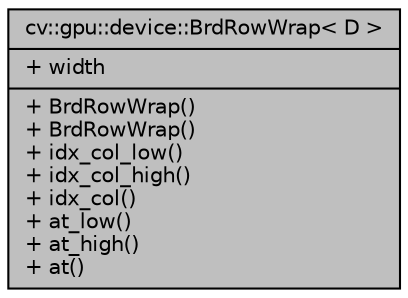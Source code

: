 digraph "cv::gpu::device::BrdRowWrap&lt; D &gt;"
{
 // LATEX_PDF_SIZE
  edge [fontname="Helvetica",fontsize="10",labelfontname="Helvetica",labelfontsize="10"];
  node [fontname="Helvetica",fontsize="10",shape=record];
  Node1 [label="{cv::gpu::device::BrdRowWrap\< D \>\n|+ width\l|+ BrdRowWrap()\l+ BrdRowWrap()\l+ idx_col_low()\l+ idx_col_high()\l+ idx_col()\l+ at_low()\l+ at_high()\l+ at()\l}",height=0.2,width=0.4,color="black", fillcolor="grey75", style="filled", fontcolor="black",tooltip=" "];
}
